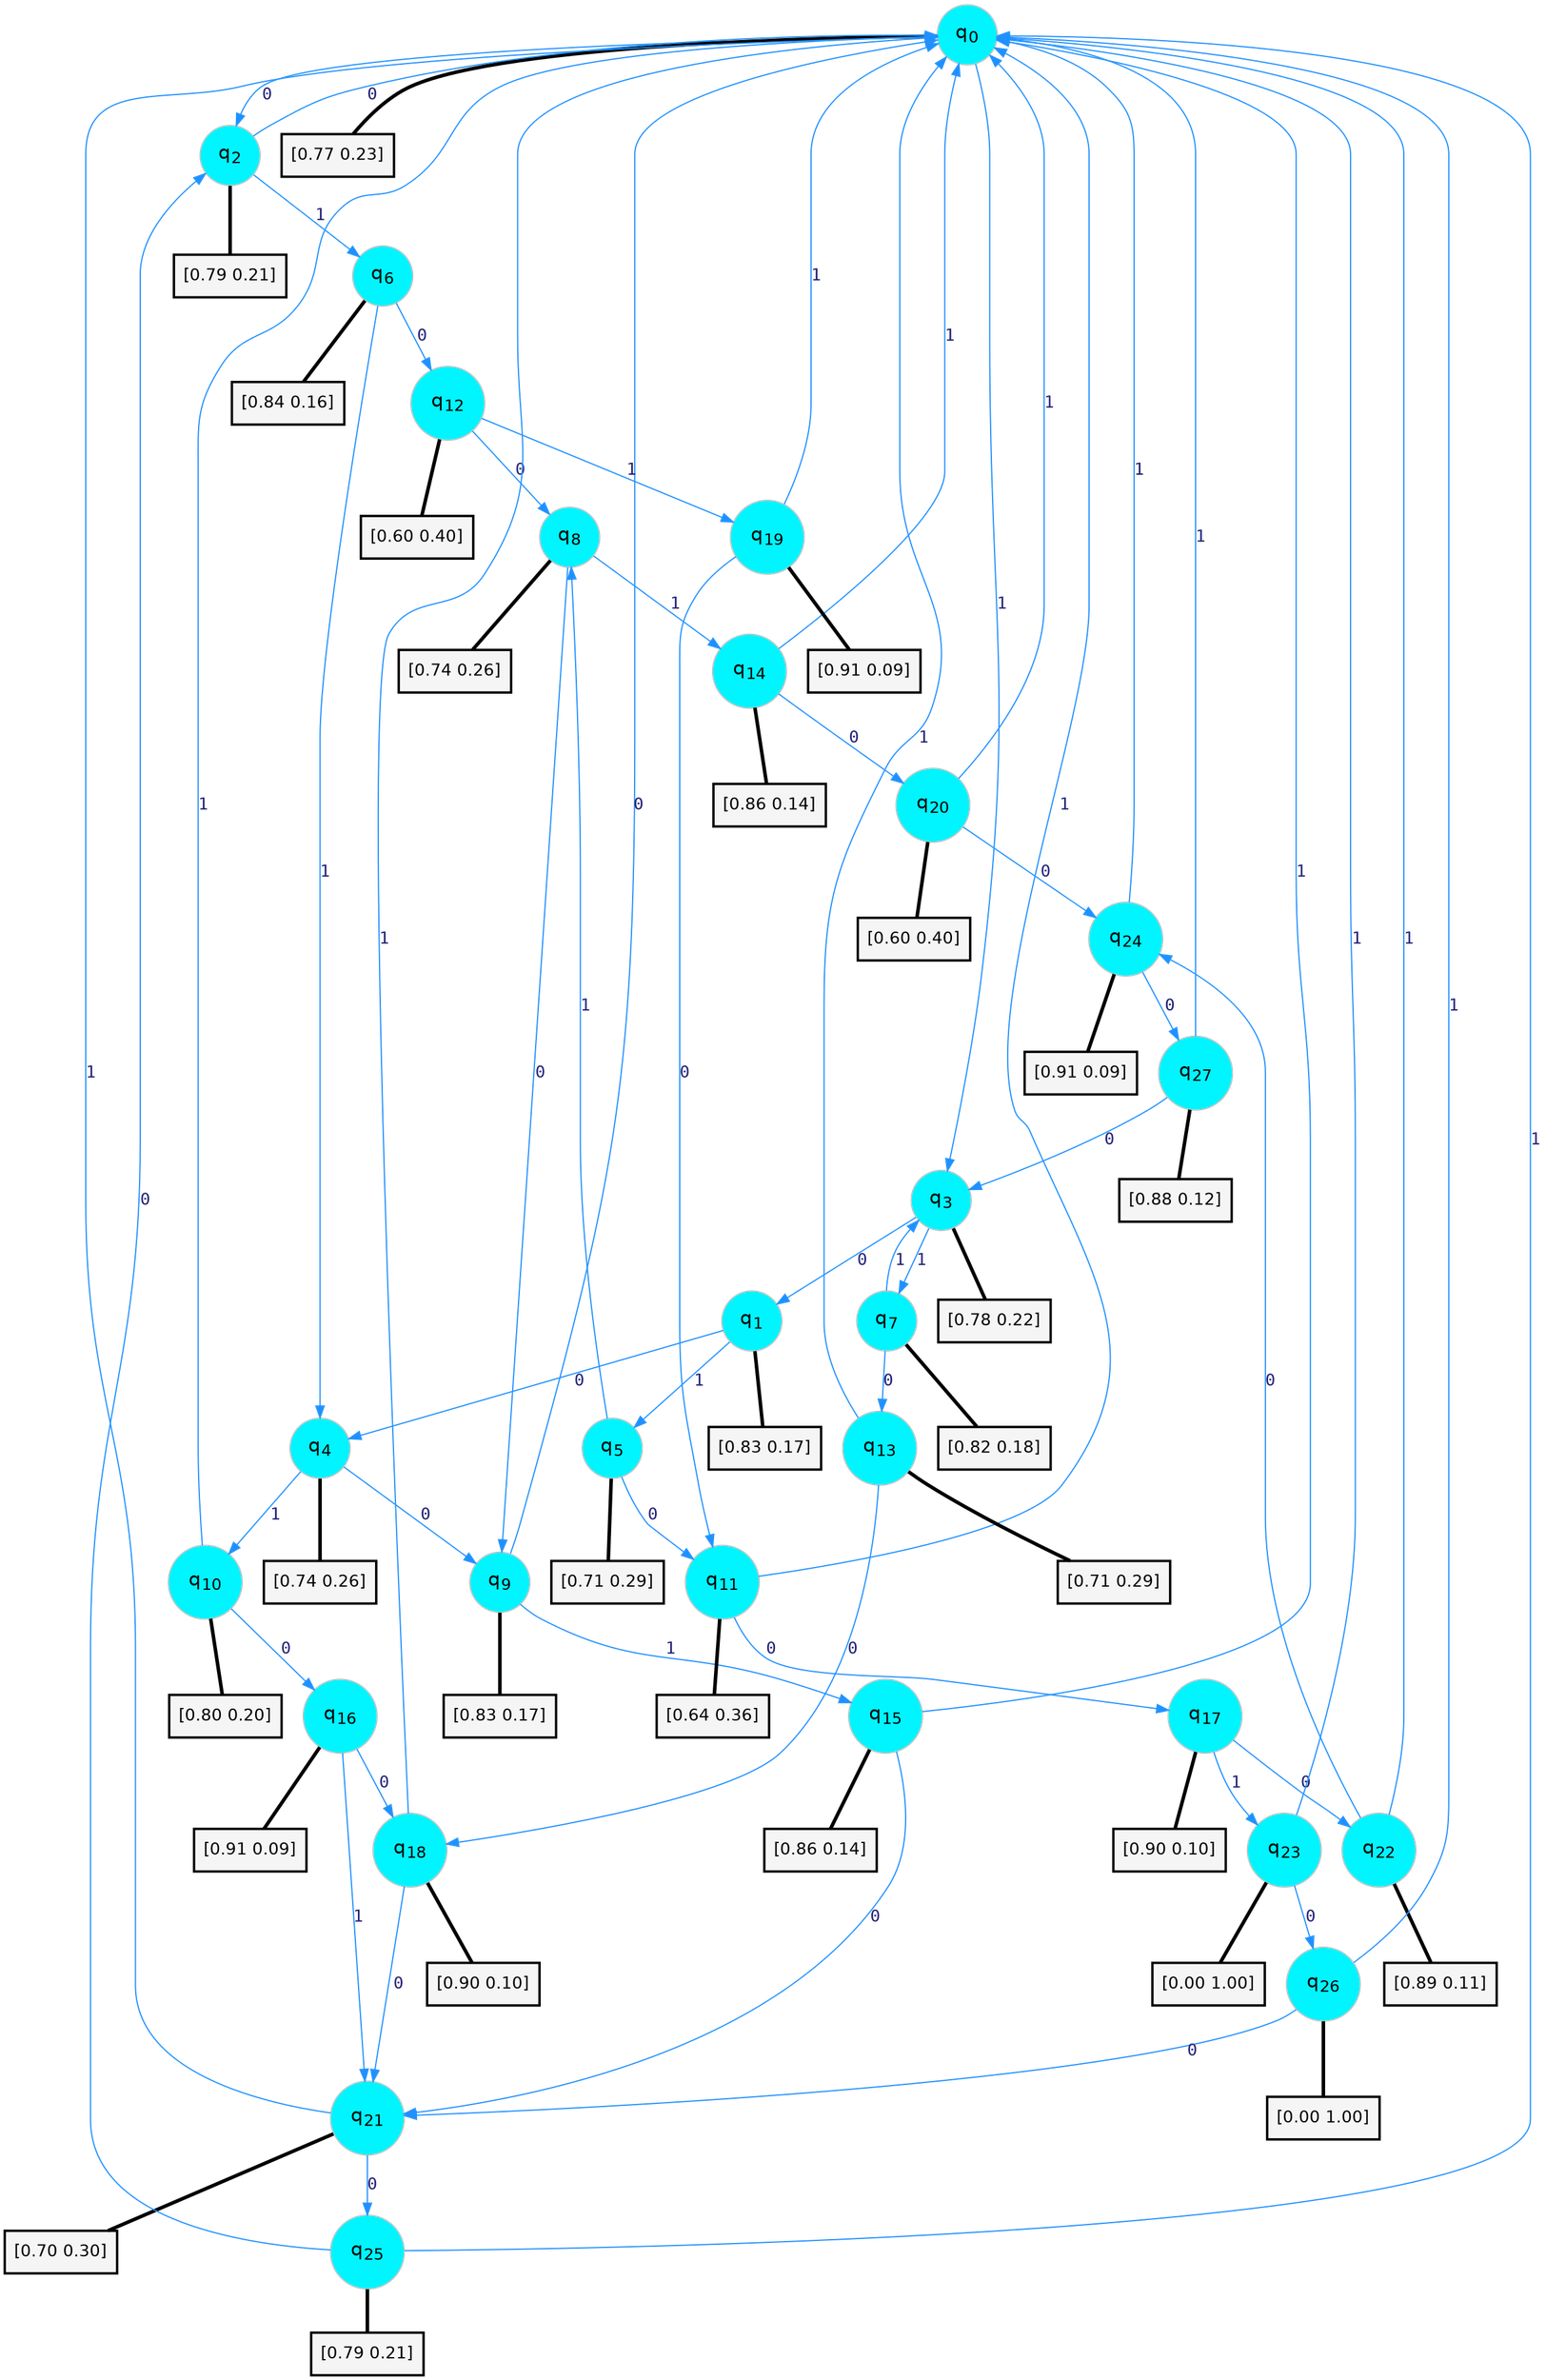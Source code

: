 digraph G {
graph [
bgcolor=transparent, dpi=300, rankdir=TD, size="40,25"];
node [
color=gray, fillcolor=turquoise1, fontcolor=black, fontname=Helvetica, fontsize=16, fontweight=bold, shape=circle, style=filled];
edge [
arrowsize=1, color=dodgerblue1, fontcolor=midnightblue, fontname=courier, fontweight=bold, penwidth=1, style=solid, weight=20];
0[label=<q<SUB>0</SUB>>];
1[label=<q<SUB>1</SUB>>];
2[label=<q<SUB>2</SUB>>];
3[label=<q<SUB>3</SUB>>];
4[label=<q<SUB>4</SUB>>];
5[label=<q<SUB>5</SUB>>];
6[label=<q<SUB>6</SUB>>];
7[label=<q<SUB>7</SUB>>];
8[label=<q<SUB>8</SUB>>];
9[label=<q<SUB>9</SUB>>];
10[label=<q<SUB>10</SUB>>];
11[label=<q<SUB>11</SUB>>];
12[label=<q<SUB>12</SUB>>];
13[label=<q<SUB>13</SUB>>];
14[label=<q<SUB>14</SUB>>];
15[label=<q<SUB>15</SUB>>];
16[label=<q<SUB>16</SUB>>];
17[label=<q<SUB>17</SUB>>];
18[label=<q<SUB>18</SUB>>];
19[label=<q<SUB>19</SUB>>];
20[label=<q<SUB>20</SUB>>];
21[label=<q<SUB>21</SUB>>];
22[label=<q<SUB>22</SUB>>];
23[label=<q<SUB>23</SUB>>];
24[label=<q<SUB>24</SUB>>];
25[label=<q<SUB>25</SUB>>];
26[label=<q<SUB>26</SUB>>];
27[label=<q<SUB>27</SUB>>];
28[label="[0.77 0.23]", shape=box,fontcolor=black, fontname=Helvetica, fontsize=14, penwidth=2, fillcolor=whitesmoke,color=black];
29[label="[0.83 0.17]", shape=box,fontcolor=black, fontname=Helvetica, fontsize=14, penwidth=2, fillcolor=whitesmoke,color=black];
30[label="[0.79 0.21]", shape=box,fontcolor=black, fontname=Helvetica, fontsize=14, penwidth=2, fillcolor=whitesmoke,color=black];
31[label="[0.78 0.22]", shape=box,fontcolor=black, fontname=Helvetica, fontsize=14, penwidth=2, fillcolor=whitesmoke,color=black];
32[label="[0.74 0.26]", shape=box,fontcolor=black, fontname=Helvetica, fontsize=14, penwidth=2, fillcolor=whitesmoke,color=black];
33[label="[0.71 0.29]", shape=box,fontcolor=black, fontname=Helvetica, fontsize=14, penwidth=2, fillcolor=whitesmoke,color=black];
34[label="[0.84 0.16]", shape=box,fontcolor=black, fontname=Helvetica, fontsize=14, penwidth=2, fillcolor=whitesmoke,color=black];
35[label="[0.82 0.18]", shape=box,fontcolor=black, fontname=Helvetica, fontsize=14, penwidth=2, fillcolor=whitesmoke,color=black];
36[label="[0.74 0.26]", shape=box,fontcolor=black, fontname=Helvetica, fontsize=14, penwidth=2, fillcolor=whitesmoke,color=black];
37[label="[0.83 0.17]", shape=box,fontcolor=black, fontname=Helvetica, fontsize=14, penwidth=2, fillcolor=whitesmoke,color=black];
38[label="[0.80 0.20]", shape=box,fontcolor=black, fontname=Helvetica, fontsize=14, penwidth=2, fillcolor=whitesmoke,color=black];
39[label="[0.64 0.36]", shape=box,fontcolor=black, fontname=Helvetica, fontsize=14, penwidth=2, fillcolor=whitesmoke,color=black];
40[label="[0.60 0.40]", shape=box,fontcolor=black, fontname=Helvetica, fontsize=14, penwidth=2, fillcolor=whitesmoke,color=black];
41[label="[0.71 0.29]", shape=box,fontcolor=black, fontname=Helvetica, fontsize=14, penwidth=2, fillcolor=whitesmoke,color=black];
42[label="[0.86 0.14]", shape=box,fontcolor=black, fontname=Helvetica, fontsize=14, penwidth=2, fillcolor=whitesmoke,color=black];
43[label="[0.86 0.14]", shape=box,fontcolor=black, fontname=Helvetica, fontsize=14, penwidth=2, fillcolor=whitesmoke,color=black];
44[label="[0.91 0.09]", shape=box,fontcolor=black, fontname=Helvetica, fontsize=14, penwidth=2, fillcolor=whitesmoke,color=black];
45[label="[0.90 0.10]", shape=box,fontcolor=black, fontname=Helvetica, fontsize=14, penwidth=2, fillcolor=whitesmoke,color=black];
46[label="[0.90 0.10]", shape=box,fontcolor=black, fontname=Helvetica, fontsize=14, penwidth=2, fillcolor=whitesmoke,color=black];
47[label="[0.91 0.09]", shape=box,fontcolor=black, fontname=Helvetica, fontsize=14, penwidth=2, fillcolor=whitesmoke,color=black];
48[label="[0.60 0.40]", shape=box,fontcolor=black, fontname=Helvetica, fontsize=14, penwidth=2, fillcolor=whitesmoke,color=black];
49[label="[0.70 0.30]", shape=box,fontcolor=black, fontname=Helvetica, fontsize=14, penwidth=2, fillcolor=whitesmoke,color=black];
50[label="[0.89 0.11]", shape=box,fontcolor=black, fontname=Helvetica, fontsize=14, penwidth=2, fillcolor=whitesmoke,color=black];
51[label="[0.00 1.00]", shape=box,fontcolor=black, fontname=Helvetica, fontsize=14, penwidth=2, fillcolor=whitesmoke,color=black];
52[label="[0.91 0.09]", shape=box,fontcolor=black, fontname=Helvetica, fontsize=14, penwidth=2, fillcolor=whitesmoke,color=black];
53[label="[0.79 0.21]", shape=box,fontcolor=black, fontname=Helvetica, fontsize=14, penwidth=2, fillcolor=whitesmoke,color=black];
54[label="[0.00 1.00]", shape=box,fontcolor=black, fontname=Helvetica, fontsize=14, penwidth=2, fillcolor=whitesmoke,color=black];
55[label="[0.88 0.12]", shape=box,fontcolor=black, fontname=Helvetica, fontsize=14, penwidth=2, fillcolor=whitesmoke,color=black];
0->2 [label=0];
0->3 [label=1];
0->28 [arrowhead=none, penwidth=3,color=black];
1->4 [label=0];
1->5 [label=1];
1->29 [arrowhead=none, penwidth=3,color=black];
2->0 [label=0];
2->6 [label=1];
2->30 [arrowhead=none, penwidth=3,color=black];
3->1 [label=0];
3->7 [label=1];
3->31 [arrowhead=none, penwidth=3,color=black];
4->9 [label=0];
4->10 [label=1];
4->32 [arrowhead=none, penwidth=3,color=black];
5->11 [label=0];
5->8 [label=1];
5->33 [arrowhead=none, penwidth=3,color=black];
6->12 [label=0];
6->4 [label=1];
6->34 [arrowhead=none, penwidth=3,color=black];
7->13 [label=0];
7->3 [label=1];
7->35 [arrowhead=none, penwidth=3,color=black];
8->9 [label=0];
8->14 [label=1];
8->36 [arrowhead=none, penwidth=3,color=black];
9->0 [label=0];
9->15 [label=1];
9->37 [arrowhead=none, penwidth=3,color=black];
10->16 [label=0];
10->0 [label=1];
10->38 [arrowhead=none, penwidth=3,color=black];
11->17 [label=0];
11->0 [label=1];
11->39 [arrowhead=none, penwidth=3,color=black];
12->8 [label=0];
12->19 [label=1];
12->40 [arrowhead=none, penwidth=3,color=black];
13->18 [label=0];
13->0 [label=1];
13->41 [arrowhead=none, penwidth=3,color=black];
14->20 [label=0];
14->0 [label=1];
14->42 [arrowhead=none, penwidth=3,color=black];
15->21 [label=0];
15->0 [label=1];
15->43 [arrowhead=none, penwidth=3,color=black];
16->18 [label=0];
16->21 [label=1];
16->44 [arrowhead=none, penwidth=3,color=black];
17->22 [label=0];
17->23 [label=1];
17->45 [arrowhead=none, penwidth=3,color=black];
18->21 [label=0];
18->0 [label=1];
18->46 [arrowhead=none, penwidth=3,color=black];
19->11 [label=0];
19->0 [label=1];
19->47 [arrowhead=none, penwidth=3,color=black];
20->24 [label=0];
20->0 [label=1];
20->48 [arrowhead=none, penwidth=3,color=black];
21->25 [label=0];
21->0 [label=1];
21->49 [arrowhead=none, penwidth=3,color=black];
22->24 [label=0];
22->0 [label=1];
22->50 [arrowhead=none, penwidth=3,color=black];
23->26 [label=0];
23->0 [label=1];
23->51 [arrowhead=none, penwidth=3,color=black];
24->27 [label=0];
24->0 [label=1];
24->52 [arrowhead=none, penwidth=3,color=black];
25->2 [label=0];
25->0 [label=1];
25->53 [arrowhead=none, penwidth=3,color=black];
26->21 [label=0];
26->0 [label=1];
26->54 [arrowhead=none, penwidth=3,color=black];
27->3 [label=0];
27->0 [label=1];
27->55 [arrowhead=none, penwidth=3,color=black];
}
